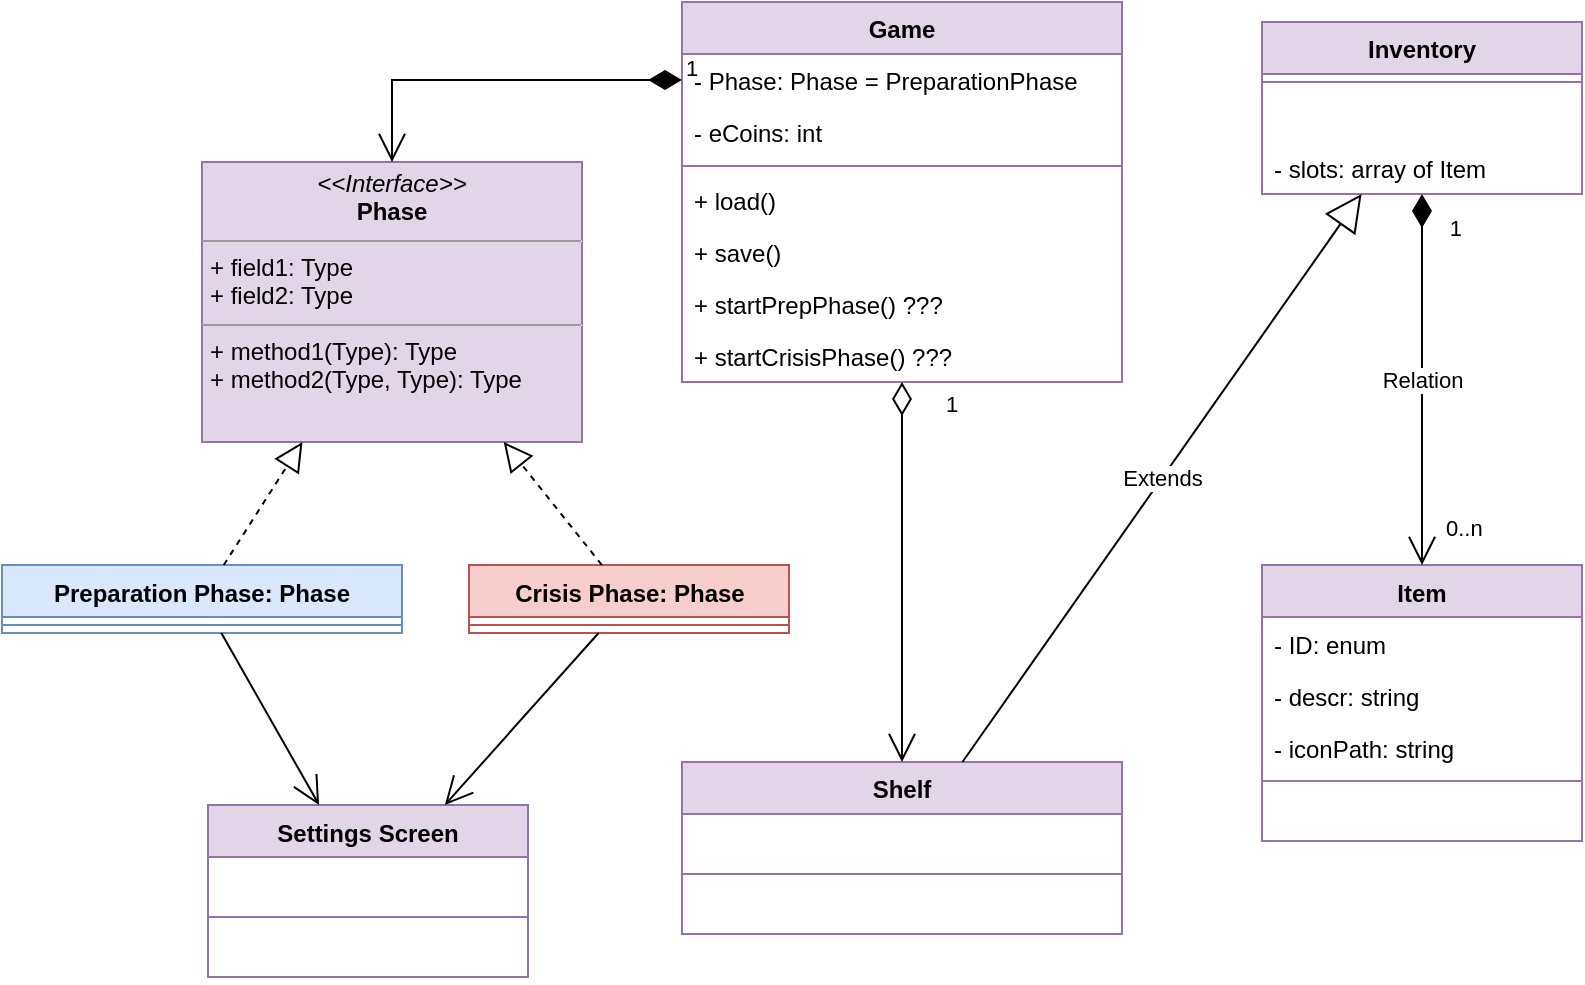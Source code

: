 <mxfile version="22.0.3" type="device" pages="3">
  <diagram name="Game Framework" id="hJsjnydc5UtsKFMMyyFc">
    <mxGraphModel dx="1434" dy="844" grid="1" gridSize="10" guides="1" tooltips="1" connect="1" arrows="1" fold="1" page="1" pageScale="1" pageWidth="827" pageHeight="1169" math="0" shadow="0">
      <root>
        <mxCell id="0" />
        <mxCell id="1" parent="0" />
        <mxCell id="uc0nY-JUzm4hwScqhfWs-1" value="Crisis Phase: Phase" style="swimlane;fontStyle=1;align=center;verticalAlign=top;childLayout=stackLayout;horizontal=1;startSize=26;horizontalStack=0;resizeParent=1;resizeParentMax=0;resizeLast=0;collapsible=1;marginBottom=0;whiteSpace=wrap;html=1;fillColor=#f8cecc;strokeColor=#b85450;" parent="1" vertex="1">
          <mxGeometry x="253.5" y="321.5" width="160" height="34" as="geometry" />
        </mxCell>
        <mxCell id="uc0nY-JUzm4hwScqhfWs-3" value="" style="line;strokeWidth=1;fillColor=none;align=left;verticalAlign=middle;spacingTop=-1;spacingLeft=3;spacingRight=3;rotatable=0;labelPosition=right;points=[];portConstraint=eastwest;strokeColor=inherit;" parent="uc0nY-JUzm4hwScqhfWs-1" vertex="1">
          <mxGeometry y="26" width="160" height="8" as="geometry" />
        </mxCell>
        <mxCell id="uc0nY-JUzm4hwScqhfWs-6" value="Preparation Phase: Phase" style="swimlane;fontStyle=1;align=center;verticalAlign=top;childLayout=stackLayout;horizontal=1;startSize=26;horizontalStack=0;resizeParent=1;resizeParentMax=0;resizeLast=0;collapsible=1;marginBottom=0;whiteSpace=wrap;html=1;fillColor=#dae8fc;strokeColor=#6c8ebf;" parent="1" vertex="1">
          <mxGeometry x="20" y="321.5" width="200" height="34" as="geometry" />
        </mxCell>
        <mxCell id="uc0nY-JUzm4hwScqhfWs-8" value="" style="line;strokeWidth=1;fillColor=none;align=left;verticalAlign=middle;spacingTop=-1;spacingLeft=3;spacingRight=3;rotatable=0;labelPosition=right;points=[];portConstraint=eastwest;strokeColor=inherit;" parent="uc0nY-JUzm4hwScqhfWs-6" vertex="1">
          <mxGeometry y="26" width="200" height="8" as="geometry" />
        </mxCell>
        <mxCell id="uc0nY-JUzm4hwScqhfWs-30" value="Settings Screen" style="swimlane;fontStyle=1;align=center;verticalAlign=top;childLayout=stackLayout;horizontal=1;startSize=26;horizontalStack=0;resizeParent=1;resizeParentMax=0;resizeLast=0;collapsible=1;marginBottom=0;whiteSpace=wrap;html=1;fillColor=#e1d5e7;strokeColor=#9673a6;" parent="1" vertex="1">
          <mxGeometry x="123" y="441.5" width="160" height="86" as="geometry" />
        </mxCell>
        <mxCell id="uc0nY-JUzm4hwScqhfWs-31" value="&amp;nbsp;" style="text;strokeColor=none;fillColor=none;align=left;verticalAlign=top;spacingLeft=4;spacingRight=4;overflow=hidden;rotatable=0;points=[[0,0.5],[1,0.5]];portConstraint=eastwest;whiteSpace=wrap;html=1;" parent="uc0nY-JUzm4hwScqhfWs-30" vertex="1">
          <mxGeometry y="26" width="160" height="26" as="geometry" />
        </mxCell>
        <mxCell id="uc0nY-JUzm4hwScqhfWs-32" value="" style="line;strokeWidth=1;fillColor=none;align=left;verticalAlign=middle;spacingTop=-1;spacingLeft=3;spacingRight=3;rotatable=0;labelPosition=right;points=[];portConstraint=eastwest;strokeColor=inherit;" parent="uc0nY-JUzm4hwScqhfWs-30" vertex="1">
          <mxGeometry y="52" width="160" height="8" as="geometry" />
        </mxCell>
        <mxCell id="uc0nY-JUzm4hwScqhfWs-33" value="&amp;nbsp;" style="text;strokeColor=none;fillColor=none;align=left;verticalAlign=top;spacingLeft=4;spacingRight=4;overflow=hidden;rotatable=0;points=[[0,0.5],[1,0.5]];portConstraint=eastwest;whiteSpace=wrap;html=1;" parent="uc0nY-JUzm4hwScqhfWs-30" vertex="1">
          <mxGeometry y="60" width="160" height="26" as="geometry" />
        </mxCell>
        <mxCell id="uc0nY-JUzm4hwScqhfWs-50" value="Shelf" style="swimlane;fontStyle=1;align=center;verticalAlign=top;childLayout=stackLayout;horizontal=1;startSize=26;horizontalStack=0;resizeParent=1;resizeParentMax=0;resizeLast=0;collapsible=1;marginBottom=0;whiteSpace=wrap;html=1;fillColor=#e1d5e7;strokeColor=#9673a6;" parent="1" vertex="1">
          <mxGeometry x="360" y="420" width="220" height="86" as="geometry" />
        </mxCell>
        <mxCell id="Vd5VsFg_D_8KuZ8J0JI7-3" value="&amp;nbsp;" style="text;strokeColor=none;fillColor=none;align=left;verticalAlign=top;spacingLeft=4;spacingRight=4;overflow=hidden;rotatable=0;points=[[0,0.5],[1,0.5]];portConstraint=eastwest;whiteSpace=wrap;html=1;" vertex="1" parent="uc0nY-JUzm4hwScqhfWs-50">
          <mxGeometry y="26" width="220" height="26" as="geometry" />
        </mxCell>
        <mxCell id="uc0nY-JUzm4hwScqhfWs-52" value="" style="line;strokeWidth=1;fillColor=none;align=left;verticalAlign=middle;spacingTop=-1;spacingLeft=3;spacingRight=3;rotatable=0;labelPosition=right;points=[];portConstraint=eastwest;strokeColor=inherit;" parent="uc0nY-JUzm4hwScqhfWs-50" vertex="1">
          <mxGeometry y="52" width="220" height="8" as="geometry" />
        </mxCell>
        <mxCell id="Vd5VsFg_D_8KuZ8J0JI7-4" value="&amp;nbsp;" style="text;strokeColor=none;fillColor=none;align=left;verticalAlign=top;spacingLeft=4;spacingRight=4;overflow=hidden;rotatable=0;points=[[0,0.5],[1,0.5]];portConstraint=eastwest;whiteSpace=wrap;html=1;" vertex="1" parent="uc0nY-JUzm4hwScqhfWs-50">
          <mxGeometry y="60" width="220" height="26" as="geometry" />
        </mxCell>
        <mxCell id="uc0nY-JUzm4hwScqhfWs-84" value="" style="endArrow=open;endFill=1;endSize=12;html=1;rounded=0;" parent="1" source="uc0nY-JUzm4hwScqhfWs-6" target="uc0nY-JUzm4hwScqhfWs-30" edge="1">
          <mxGeometry width="160" relative="1" as="geometry">
            <mxPoint x="193" y="401.5" as="sourcePoint" />
            <mxPoint x="-137" y="416.5" as="targetPoint" />
          </mxGeometry>
        </mxCell>
        <mxCell id="RVnU072aTNBwpVMm4U2h-20" value="Game" style="swimlane;fontStyle=1;align=center;verticalAlign=top;childLayout=stackLayout;horizontal=1;startSize=26;horizontalStack=0;resizeParent=1;resizeParentMax=0;resizeLast=0;collapsible=1;marginBottom=0;whiteSpace=wrap;html=1;fillColor=#e1d5e7;strokeColor=#9673a6;" parent="1" vertex="1">
          <mxGeometry x="360" y="40" width="220" height="190" as="geometry" />
        </mxCell>
        <mxCell id="RVnU072aTNBwpVMm4U2h-21" value="- Phase: Phase = PreparationPhase" style="text;strokeColor=none;fillColor=none;align=left;verticalAlign=top;spacingLeft=4;spacingRight=4;overflow=hidden;rotatable=0;points=[[0,0.5],[1,0.5]];portConstraint=eastwest;whiteSpace=wrap;html=1;" parent="RVnU072aTNBwpVMm4U2h-20" vertex="1">
          <mxGeometry y="26" width="220" height="26" as="geometry" />
        </mxCell>
        <mxCell id="RVnU072aTNBwpVMm4U2h-26" value="- eCoins: int" style="text;strokeColor=none;fillColor=none;align=left;verticalAlign=top;spacingLeft=4;spacingRight=4;overflow=hidden;rotatable=0;points=[[0,0.5],[1,0.5]];portConstraint=eastwest;whiteSpace=wrap;html=1;" parent="RVnU072aTNBwpVMm4U2h-20" vertex="1">
          <mxGeometry y="52" width="220" height="26" as="geometry" />
        </mxCell>
        <mxCell id="RVnU072aTNBwpVMm4U2h-22" value="" style="line;strokeWidth=1;fillColor=none;align=left;verticalAlign=middle;spacingTop=-1;spacingLeft=3;spacingRight=3;rotatable=0;labelPosition=right;points=[];portConstraint=eastwest;strokeColor=inherit;" parent="RVnU072aTNBwpVMm4U2h-20" vertex="1">
          <mxGeometry y="78" width="220" height="8" as="geometry" />
        </mxCell>
        <mxCell id="RVnU072aTNBwpVMm4U2h-23" value="+ load()" style="text;strokeColor=none;fillColor=none;align=left;verticalAlign=top;spacingLeft=4;spacingRight=4;overflow=hidden;rotatable=0;points=[[0,0.5],[1,0.5]];portConstraint=eastwest;whiteSpace=wrap;html=1;" parent="RVnU072aTNBwpVMm4U2h-20" vertex="1">
          <mxGeometry y="86" width="220" height="26" as="geometry" />
        </mxCell>
        <mxCell id="RVnU072aTNBwpVMm4U2h-27" value="+ save()" style="text;strokeColor=none;fillColor=none;align=left;verticalAlign=top;spacingLeft=4;spacingRight=4;overflow=hidden;rotatable=0;points=[[0,0.5],[1,0.5]];portConstraint=eastwest;whiteSpace=wrap;html=1;" parent="RVnU072aTNBwpVMm4U2h-20" vertex="1">
          <mxGeometry y="112" width="220" height="26" as="geometry" />
        </mxCell>
        <mxCell id="UV6PD9aDMAOftxGpIuu_-1" value="+ startPrepPhase() ???" style="text;strokeColor=none;fillColor=none;align=left;verticalAlign=top;spacingLeft=4;spacingRight=4;overflow=hidden;rotatable=0;points=[[0,0.5],[1,0.5]];portConstraint=eastwest;whiteSpace=wrap;html=1;" vertex="1" parent="RVnU072aTNBwpVMm4U2h-20">
          <mxGeometry y="138" width="220" height="26" as="geometry" />
        </mxCell>
        <mxCell id="UV6PD9aDMAOftxGpIuu_-2" value="+ startCrisisPhase() ???" style="text;strokeColor=none;fillColor=none;align=left;verticalAlign=top;spacingLeft=4;spacingRight=4;overflow=hidden;rotatable=0;points=[[0,0.5],[1,0.5]];portConstraint=eastwest;whiteSpace=wrap;html=1;" vertex="1" parent="RVnU072aTNBwpVMm4U2h-20">
          <mxGeometry y="164" width="220" height="26" as="geometry" />
        </mxCell>
        <mxCell id="Vd5VsFg_D_8KuZ8J0JI7-2" value="&lt;p style=&quot;margin:0px;margin-top:4px;text-align:center;&quot;&gt;&lt;i&gt;&amp;lt;&amp;lt;Interface&amp;gt;&amp;gt;&lt;/i&gt;&lt;br&gt;&lt;b&gt;Phase&lt;/b&gt;&lt;/p&gt;&lt;hr size=&quot;1&quot;&gt;&lt;p style=&quot;margin:0px;margin-left:4px;&quot;&gt;+ field1: Type&lt;br&gt;+ field2: Type&lt;/p&gt;&lt;hr size=&quot;1&quot;&gt;&lt;p style=&quot;margin:0px;margin-left:4px;&quot;&gt;+ method1(Type): Type&lt;br&gt;+ method2(Type, Type): Type&lt;/p&gt;" style="verticalAlign=top;align=left;overflow=fill;fontSize=12;fontFamily=Helvetica;html=1;whiteSpace=wrap;fillColor=#e1d5e7;strokeColor=#9673a6;" vertex="1" parent="1">
          <mxGeometry x="120" y="120" width="190" height="140" as="geometry" />
        </mxCell>
        <mxCell id="Vd5VsFg_D_8KuZ8J0JI7-5" value="" style="endArrow=block;dashed=1;endFill=0;endSize=12;html=1;rounded=0;" edge="1" parent="1" source="uc0nY-JUzm4hwScqhfWs-6" target="Vd5VsFg_D_8KuZ8J0JI7-2">
          <mxGeometry width="160" relative="1" as="geometry">
            <mxPoint x="323" y="421.5" as="sourcePoint" />
            <mxPoint x="483" y="421.5" as="targetPoint" />
          </mxGeometry>
        </mxCell>
        <mxCell id="Vd5VsFg_D_8KuZ8J0JI7-6" value="" style="endArrow=block;dashed=1;endFill=0;endSize=12;html=1;rounded=0;" edge="1" parent="1" source="uc0nY-JUzm4hwScqhfWs-1" target="Vd5VsFg_D_8KuZ8J0JI7-2">
          <mxGeometry width="160" relative="1" as="geometry">
            <mxPoint x="135" y="331.5" as="sourcePoint" />
            <mxPoint x="179" y="270.5" as="targetPoint" />
          </mxGeometry>
        </mxCell>
        <mxCell id="Vd5VsFg_D_8KuZ8J0JI7-7" value="" style="endArrow=open;endFill=1;endSize=12;html=1;rounded=0;" edge="1" parent="1" source="uc0nY-JUzm4hwScqhfWs-1" target="uc0nY-JUzm4hwScqhfWs-30">
          <mxGeometry width="160" relative="1" as="geometry">
            <mxPoint x="186" y="451.5" as="sourcePoint" />
            <mxPoint x="333" y="431.5" as="targetPoint" />
          </mxGeometry>
        </mxCell>
        <mxCell id="Vd5VsFg_D_8KuZ8J0JI7-8" value="1" style="endArrow=open;html=1;endSize=12;startArrow=diamondThin;startSize=14;startFill=1;edgeStyle=orthogonalEdgeStyle;align=left;verticalAlign=bottom;rounded=0;" edge="1" parent="1" source="RVnU072aTNBwpVMm4U2h-21" target="Vd5VsFg_D_8KuZ8J0JI7-2">
          <mxGeometry x="-1" y="3" relative="1" as="geometry">
            <mxPoint x="310" y="130" as="sourcePoint" />
            <mxPoint x="790" y="340" as="targetPoint" />
          </mxGeometry>
        </mxCell>
        <mxCell id="Vd5VsFg_D_8KuZ8J0JI7-9" value="1" style="endArrow=open;html=1;endSize=12;startArrow=diamondThin;startSize=14;startFill=0;edgeStyle=orthogonalEdgeStyle;align=left;verticalAlign=bottom;rounded=0;" edge="1" parent="1" source="RVnU072aTNBwpVMm4U2h-20" target="uc0nY-JUzm4hwScqhfWs-50">
          <mxGeometry x="-0.789" y="20" relative="1" as="geometry">
            <mxPoint x="89.5" y="274" as="sourcePoint" />
            <mxPoint x="259.5" y="305" as="targetPoint" />
            <mxPoint as="offset" />
          </mxGeometry>
        </mxCell>
        <mxCell id="7bRcBWMwAox9pXKcd8HM-1" value="Inventory" style="swimlane;fontStyle=1;align=center;verticalAlign=top;childLayout=stackLayout;horizontal=1;startSize=26;horizontalStack=0;resizeParent=1;resizeParentMax=0;resizeLast=0;collapsible=1;marginBottom=0;whiteSpace=wrap;html=1;fillColor=#e1d5e7;strokeColor=#9673a6;" vertex="1" parent="1">
          <mxGeometry x="650" y="50" width="160" height="86" as="geometry" />
        </mxCell>
        <mxCell id="7bRcBWMwAox9pXKcd8HM-2" value="" style="line;strokeWidth=1;fillColor=none;align=left;verticalAlign=middle;spacingTop=-1;spacingLeft=3;spacingRight=3;rotatable=0;labelPosition=right;points=[];portConstraint=eastwest;strokeColor=inherit;" vertex="1" parent="7bRcBWMwAox9pXKcd8HM-1">
          <mxGeometry y="26" width="160" height="8" as="geometry" />
        </mxCell>
        <mxCell id="7bRcBWMwAox9pXKcd8HM-3" value="&amp;nbsp;" style="text;strokeColor=none;fillColor=none;align=left;verticalAlign=top;spacingLeft=4;spacingRight=4;overflow=hidden;rotatable=0;points=[[0,0.5],[1,0.5]];portConstraint=eastwest;whiteSpace=wrap;html=1;" vertex="1" parent="7bRcBWMwAox9pXKcd8HM-1">
          <mxGeometry y="34" width="160" height="26" as="geometry" />
        </mxCell>
        <mxCell id="7bRcBWMwAox9pXKcd8HM-4" value="- slots: array of Item" style="text;strokeColor=none;fillColor=none;align=left;verticalAlign=top;spacingLeft=4;spacingRight=4;overflow=hidden;rotatable=0;points=[[0,0.5],[1,0.5]];portConstraint=eastwest;whiteSpace=wrap;html=1;" vertex="1" parent="7bRcBWMwAox9pXKcd8HM-1">
          <mxGeometry y="60" width="160" height="26" as="geometry" />
        </mxCell>
        <mxCell id="7bRcBWMwAox9pXKcd8HM-5" value="Item" style="swimlane;fontStyle=1;align=center;verticalAlign=top;childLayout=stackLayout;horizontal=1;startSize=26;horizontalStack=0;resizeParent=1;resizeParentMax=0;resizeLast=0;collapsible=1;marginBottom=0;whiteSpace=wrap;html=1;fillColor=#e1d5e7;strokeColor=#9673a6;" vertex="1" parent="1">
          <mxGeometry x="650" y="321.5" width="160" height="138" as="geometry" />
        </mxCell>
        <mxCell id="7bRcBWMwAox9pXKcd8HM-6" value="- ID: enum" style="text;strokeColor=none;fillColor=none;align=left;verticalAlign=top;spacingLeft=4;spacingRight=4;overflow=hidden;rotatable=0;points=[[0,0.5],[1,0.5]];portConstraint=eastwest;whiteSpace=wrap;html=1;" vertex="1" parent="7bRcBWMwAox9pXKcd8HM-5">
          <mxGeometry y="26" width="160" height="26" as="geometry" />
        </mxCell>
        <mxCell id="7bRcBWMwAox9pXKcd8HM-7" value="- descr: string" style="text;strokeColor=none;fillColor=none;align=left;verticalAlign=top;spacingLeft=4;spacingRight=4;overflow=hidden;rotatable=0;points=[[0,0.5],[1,0.5]];portConstraint=eastwest;whiteSpace=wrap;html=1;" vertex="1" parent="7bRcBWMwAox9pXKcd8HM-5">
          <mxGeometry y="52" width="160" height="26" as="geometry" />
        </mxCell>
        <mxCell id="7bRcBWMwAox9pXKcd8HM-8" value="- iconPath: string" style="text;strokeColor=none;fillColor=none;align=left;verticalAlign=top;spacingLeft=4;spacingRight=4;overflow=hidden;rotatable=0;points=[[0,0.5],[1,0.5]];portConstraint=eastwest;whiteSpace=wrap;html=1;" vertex="1" parent="7bRcBWMwAox9pXKcd8HM-5">
          <mxGeometry y="78" width="160" height="26" as="geometry" />
        </mxCell>
        <mxCell id="7bRcBWMwAox9pXKcd8HM-9" value="" style="line;strokeWidth=1;fillColor=none;align=left;verticalAlign=middle;spacingTop=-1;spacingLeft=3;spacingRight=3;rotatable=0;labelPosition=right;points=[];portConstraint=eastwest;strokeColor=inherit;" vertex="1" parent="7bRcBWMwAox9pXKcd8HM-5">
          <mxGeometry y="104" width="160" height="8" as="geometry" />
        </mxCell>
        <mxCell id="7bRcBWMwAox9pXKcd8HM-10" value="&amp;nbsp;" style="text;strokeColor=none;fillColor=none;align=left;verticalAlign=top;spacingLeft=4;spacingRight=4;overflow=hidden;rotatable=0;points=[[0,0.5],[1,0.5]];portConstraint=eastwest;whiteSpace=wrap;html=1;" vertex="1" parent="7bRcBWMwAox9pXKcd8HM-5">
          <mxGeometry y="112" width="160" height="26" as="geometry" />
        </mxCell>
        <mxCell id="7bRcBWMwAox9pXKcd8HM-11" value="Relation" style="endArrow=open;html=1;endSize=12;startArrow=diamondThin;startSize=14;startFill=1;edgeStyle=orthogonalEdgeStyle;rounded=0;" edge="1" parent="1" source="7bRcBWMwAox9pXKcd8HM-1" target="7bRcBWMwAox9pXKcd8HM-5">
          <mxGeometry relative="1" as="geometry">
            <mxPoint x="360" y="714" as="sourcePoint" />
            <mxPoint x="520" y="714" as="targetPoint" />
          </mxGeometry>
        </mxCell>
        <mxCell id="7bRcBWMwAox9pXKcd8HM-12" value="0..n" style="edgeLabel;resizable=0;html=1;align=left;verticalAlign=top;" connectable="0" vertex="1" parent="7bRcBWMwAox9pXKcd8HM-11">
          <mxGeometry x="-1" relative="1" as="geometry">
            <mxPoint x="10" y="154" as="offset" />
          </mxGeometry>
        </mxCell>
        <mxCell id="7bRcBWMwAox9pXKcd8HM-13" value="1" style="edgeLabel;resizable=0;html=1;align=right;verticalAlign=top;" connectable="0" vertex="1" parent="7bRcBWMwAox9pXKcd8HM-11">
          <mxGeometry x="1" relative="1" as="geometry">
            <mxPoint x="20" y="-182" as="offset" />
          </mxGeometry>
        </mxCell>
        <mxCell id="W5lU9vJfEFMDU0QC0Sma-1" value="Extends" style="endArrow=block;endSize=16;endFill=0;html=1;rounded=0;" edge="1" parent="1" source="uc0nY-JUzm4hwScqhfWs-50" target="7bRcBWMwAox9pXKcd8HM-1">
          <mxGeometry width="160" relative="1" as="geometry">
            <mxPoint x="640" y="394" as="sourcePoint" />
            <mxPoint x="640" y="520" as="targetPoint" />
            <mxPoint as="offset" />
          </mxGeometry>
        </mxCell>
      </root>
    </mxGraphModel>
  </diagram>
  <diagram id="HnardO2nAjZ7Kw7J3PRG" name="Preparation Phase">
    <mxGraphModel dx="1434" dy="844" grid="1" gridSize="10" guides="1" tooltips="1" connect="1" arrows="1" fold="1" page="1" pageScale="1" pageWidth="827" pageHeight="1169" math="0" shadow="0">
      <root>
        <mxCell id="0" />
        <mxCell id="1" parent="0" />
        <mxCell id="K5-_pm4-vXmziZUKwK7k-5" value="Preparation Phase: Phase" style="swimlane;fontStyle=1;align=center;verticalAlign=top;childLayout=stackLayout;horizontal=1;startSize=26;horizontalStack=0;resizeParent=1;resizeParentMax=0;resizeLast=0;collapsible=1;marginBottom=0;whiteSpace=wrap;html=1;fillColor=#dae8fc;strokeColor=#6c8ebf;" vertex="1" parent="1">
          <mxGeometry x="40" y="38.5" width="200" height="104" as="geometry" />
        </mxCell>
        <mxCell id="K5-_pm4-vXmziZUKwK7k-6" value="- currentScreen: Screen = Home Menu Screen" style="text;strokeColor=none;fillColor=none;align=left;verticalAlign=top;spacingLeft=4;spacingRight=4;overflow=hidden;rotatable=0;points=[[0,0.5],[1,0.5]];portConstraint=eastwest;whiteSpace=wrap;html=1;" vertex="1" parent="K5-_pm4-vXmziZUKwK7k-5">
          <mxGeometry y="26" width="200" height="44" as="geometry" />
        </mxCell>
        <mxCell id="K5-_pm4-vXmziZUKwK7k-7" value="" style="line;strokeWidth=1;fillColor=none;align=left;verticalAlign=middle;spacingTop=-1;spacingLeft=3;spacingRight=3;rotatable=0;labelPosition=right;points=[];portConstraint=eastwest;strokeColor=inherit;" vertex="1" parent="K5-_pm4-vXmziZUKwK7k-5">
          <mxGeometry y="70" width="200" height="8" as="geometry" />
        </mxCell>
        <mxCell id="K5-_pm4-vXmziZUKwK7k-8" value="&amp;nbsp;" style="text;strokeColor=none;fillColor=none;align=left;verticalAlign=top;spacingLeft=4;spacingRight=4;overflow=hidden;rotatable=0;points=[[0,0.5],[1,0.5]];portConstraint=eastwest;whiteSpace=wrap;html=1;" vertex="1" parent="K5-_pm4-vXmziZUKwK7k-5">
          <mxGeometry y="78" width="200" height="26" as="geometry" />
        </mxCell>
        <mxCell id="K5-_pm4-vXmziZUKwK7k-30" value="Home Menu Screen" style="swimlane;fontStyle=1;align=center;verticalAlign=top;childLayout=stackLayout;horizontal=1;startSize=26;horizontalStack=0;resizeParent=1;resizeParentMax=0;resizeLast=0;collapsible=1;marginBottom=0;whiteSpace=wrap;html=1;fillColor=#dae8fc;strokeColor=#6c8ebf;" vertex="1" parent="1">
          <mxGeometry x="50" y="250" width="160" height="86" as="geometry" />
        </mxCell>
        <mxCell id="K5-_pm4-vXmziZUKwK7k-31" value="&amp;nbsp;" style="text;strokeColor=none;fillColor=none;align=left;verticalAlign=top;spacingLeft=4;spacingRight=4;overflow=hidden;rotatable=0;points=[[0,0.5],[1,0.5]];portConstraint=eastwest;whiteSpace=wrap;html=1;" vertex="1" parent="K5-_pm4-vXmziZUKwK7k-30">
          <mxGeometry y="26" width="160" height="26" as="geometry" />
        </mxCell>
        <mxCell id="K5-_pm4-vXmziZUKwK7k-32" value="" style="line;strokeWidth=1;fillColor=none;align=left;verticalAlign=middle;spacingTop=-1;spacingLeft=3;spacingRight=3;rotatable=0;labelPosition=right;points=[];portConstraint=eastwest;strokeColor=inherit;" vertex="1" parent="K5-_pm4-vXmziZUKwK7k-30">
          <mxGeometry y="52" width="160" height="8" as="geometry" />
        </mxCell>
        <mxCell id="K5-_pm4-vXmziZUKwK7k-33" value="+ startNewCrisis(): void" style="text;strokeColor=none;fillColor=none;align=left;verticalAlign=top;spacingLeft=4;spacingRight=4;overflow=hidden;rotatable=0;points=[[0,0.5],[1,0.5]];portConstraint=eastwest;whiteSpace=wrap;html=1;" vertex="1" parent="K5-_pm4-vXmziZUKwK7k-30">
          <mxGeometry y="60" width="160" height="26" as="geometry" />
        </mxCell>
        <mxCell id="K5-_pm4-vXmziZUKwK7k-34" value="Settings Screen" style="swimlane;fontStyle=1;align=center;verticalAlign=top;childLayout=stackLayout;horizontal=1;startSize=26;horizontalStack=0;resizeParent=1;resizeParentMax=0;resizeLast=0;collapsible=1;marginBottom=0;whiteSpace=wrap;html=1;fillColor=#e1d5e7;strokeColor=#9673a6;" vertex="1" parent="1">
          <mxGeometry x="360" y="40" width="160" height="34" as="geometry" />
        </mxCell>
        <mxCell id="K5-_pm4-vXmziZUKwK7k-36" value="" style="line;strokeWidth=1;fillColor=none;align=left;verticalAlign=middle;spacingTop=-1;spacingLeft=3;spacingRight=3;rotatable=0;labelPosition=right;points=[];portConstraint=eastwest;strokeColor=inherit;" vertex="1" parent="K5-_pm4-vXmziZUKwK7k-34">
          <mxGeometry y="26" width="160" height="8" as="geometry" />
        </mxCell>
        <mxCell id="K5-_pm4-vXmziZUKwK7k-38" value="Shop Screen" style="swimlane;fontStyle=1;align=center;verticalAlign=top;childLayout=stackLayout;horizontal=1;startSize=26;horizontalStack=0;resizeParent=1;resizeParentMax=0;resizeLast=0;collapsible=1;marginBottom=0;whiteSpace=wrap;html=1;fillColor=#dae8fc;strokeColor=#6c8ebf;" vertex="1" parent="1">
          <mxGeometry x="360" y="290" width="160" height="86" as="geometry" />
        </mxCell>
        <mxCell id="K5-_pm4-vXmziZUKwK7k-39" value="&amp;nbsp;" style="text;strokeColor=none;fillColor=none;align=left;verticalAlign=top;spacingLeft=4;spacingRight=4;overflow=hidden;rotatable=0;points=[[0,0.5],[1,0.5]];portConstraint=eastwest;whiteSpace=wrap;html=1;" vertex="1" parent="K5-_pm4-vXmziZUKwK7k-38">
          <mxGeometry y="26" width="160" height="26" as="geometry" />
        </mxCell>
        <mxCell id="K5-_pm4-vXmziZUKwK7k-40" value="" style="line;strokeWidth=1;fillColor=none;align=left;verticalAlign=middle;spacingTop=-1;spacingLeft=3;spacingRight=3;rotatable=0;labelPosition=right;points=[];portConstraint=eastwest;strokeColor=inherit;" vertex="1" parent="K5-_pm4-vXmziZUKwK7k-38">
          <mxGeometry y="52" width="160" height="8" as="geometry" />
        </mxCell>
        <mxCell id="K5-_pm4-vXmziZUKwK7k-41" value="&amp;nbsp;" style="text;strokeColor=none;fillColor=none;align=left;verticalAlign=top;spacingLeft=4;spacingRight=4;overflow=hidden;rotatable=0;points=[[0,0.5],[1,0.5]];portConstraint=eastwest;whiteSpace=wrap;html=1;" vertex="1" parent="K5-_pm4-vXmziZUKwK7k-38">
          <mxGeometry y="60" width="160" height="26" as="geometry" />
        </mxCell>
        <mxCell id="K5-_pm4-vXmziZUKwK7k-42" value="Upgrade Center Screen" style="swimlane;fontStyle=1;align=center;verticalAlign=top;childLayout=stackLayout;horizontal=1;startSize=26;horizontalStack=0;resizeParent=1;resizeParentMax=0;resizeLast=0;collapsible=1;marginBottom=0;whiteSpace=wrap;html=1;fillColor=#dae8fc;strokeColor=#6c8ebf;" vertex="1" parent="1">
          <mxGeometry x="360" y="150" width="160" height="86" as="geometry" />
        </mxCell>
        <mxCell id="K5-_pm4-vXmziZUKwK7k-43" value="&amp;nbsp;" style="text;strokeColor=none;fillColor=none;align=left;verticalAlign=top;spacingLeft=4;spacingRight=4;overflow=hidden;rotatable=0;points=[[0,0.5],[1,0.5]];portConstraint=eastwest;whiteSpace=wrap;html=1;" vertex="1" parent="K5-_pm4-vXmziZUKwK7k-42">
          <mxGeometry y="26" width="160" height="26" as="geometry" />
        </mxCell>
        <mxCell id="K5-_pm4-vXmziZUKwK7k-44" value="" style="line;strokeWidth=1;fillColor=none;align=left;verticalAlign=middle;spacingTop=-1;spacingLeft=3;spacingRight=3;rotatable=0;labelPosition=right;points=[];portConstraint=eastwest;strokeColor=inherit;" vertex="1" parent="K5-_pm4-vXmziZUKwK7k-42">
          <mxGeometry y="52" width="160" height="8" as="geometry" />
        </mxCell>
        <mxCell id="K5-_pm4-vXmziZUKwK7k-45" value="&amp;nbsp;" style="text;strokeColor=none;fillColor=none;align=left;verticalAlign=top;spacingLeft=4;spacingRight=4;overflow=hidden;rotatable=0;points=[[0,0.5],[1,0.5]];portConstraint=eastwest;whiteSpace=wrap;html=1;" vertex="1" parent="K5-_pm4-vXmziZUKwK7k-42">
          <mxGeometry y="60" width="160" height="26" as="geometry" />
        </mxCell>
        <mxCell id="K5-_pm4-vXmziZUKwK7k-55" value="Shelf" style="swimlane;fontStyle=1;align=center;verticalAlign=top;childLayout=stackLayout;horizontal=1;startSize=26;horizontalStack=0;resizeParent=1;resizeParentMax=0;resizeLast=0;collapsible=1;marginBottom=0;whiteSpace=wrap;html=1;fillColor=#e1d5e7;strokeColor=#9673a6;" vertex="1" parent="1">
          <mxGeometry x="560" y="320" width="160" height="34" as="geometry" />
        </mxCell>
        <mxCell id="K5-_pm4-vXmziZUKwK7k-57" value="" style="line;strokeWidth=1;fillColor=none;align=left;verticalAlign=middle;spacingTop=-1;spacingLeft=3;spacingRight=3;rotatable=0;labelPosition=right;points=[];portConstraint=eastwest;strokeColor=inherit;" vertex="1" parent="K5-_pm4-vXmziZUKwK7k-55">
          <mxGeometry y="26" width="160" height="8" as="geometry" />
        </mxCell>
        <mxCell id="K5-_pm4-vXmziZUKwK7k-73" value="" style="endArrow=open;endFill=1;endSize=12;html=1;rounded=0;" edge="1" parent="1" source="K5-_pm4-vXmziZUKwK7k-30" target="K5-_pm4-vXmziZUKwK7k-38">
          <mxGeometry width="160" relative="1" as="geometry">
            <mxPoint x="100" y="540" as="sourcePoint" />
            <mxPoint x="-30" y="440" as="targetPoint" />
          </mxGeometry>
        </mxCell>
        <mxCell id="K5-_pm4-vXmziZUKwK7k-74" value="" style="endArrow=open;endFill=1;endSize=12;html=1;rounded=0;" edge="1" parent="1" source="K5-_pm4-vXmziZUKwK7k-30" target="K5-_pm4-vXmziZUKwK7k-42">
          <mxGeometry width="160" relative="1" as="geometry">
            <mxPoint x="110" y="490" as="sourcePoint" />
            <mxPoint x="-20" y="450" as="targetPoint" />
          </mxGeometry>
        </mxCell>
        <mxCell id="K5-_pm4-vXmziZUKwK7k-75" value="" style="endArrow=open;endFill=1;endSize=12;html=1;rounded=0;" edge="1" parent="1" source="K5-_pm4-vXmziZUKwK7k-30" target="K5-_pm4-vXmziZUKwK7k-34">
          <mxGeometry width="160" relative="1" as="geometry">
            <mxPoint x="240" y="470" as="sourcePoint" />
            <mxPoint x="150" y="510" as="targetPoint" />
          </mxGeometry>
        </mxCell>
        <mxCell id="K5-_pm4-vXmziZUKwK7k-85" value="Game" style="swimlane;fontStyle=1;align=center;verticalAlign=top;childLayout=stackLayout;horizontal=1;startSize=26;horizontalStack=0;resizeParent=1;resizeParentMax=0;resizeLast=0;collapsible=1;marginBottom=0;whiteSpace=wrap;html=1;fillColor=#e1d5e7;strokeColor=#9673a6;" vertex="1" parent="1">
          <mxGeometry x="40" y="420" width="220" height="34" as="geometry" />
        </mxCell>
        <mxCell id="K5-_pm4-vXmziZUKwK7k-88" value="" style="line;strokeWidth=1;fillColor=none;align=left;verticalAlign=middle;spacingTop=-1;spacingLeft=3;spacingRight=3;rotatable=0;labelPosition=right;points=[];portConstraint=eastwest;strokeColor=inherit;" vertex="1" parent="K5-_pm4-vXmziZUKwK7k-85">
          <mxGeometry y="26" width="220" height="8" as="geometry" />
        </mxCell>
        <mxCell id="K5-_pm4-vXmziZUKwK7k-93" value="startCrisisPhase()" style="endArrow=classic;html=1;rounded=0;" edge="1" parent="1" source="K5-_pm4-vXmziZUKwK7k-30" target="K5-_pm4-vXmziZUKwK7k-85">
          <mxGeometry width="50" height="50" relative="1" as="geometry">
            <mxPoint x="660" y="320" as="sourcePoint" />
            <mxPoint x="710" y="270" as="targetPoint" />
          </mxGeometry>
        </mxCell>
        <mxCell id="V-70WROzBEFljZAUzYjA-5" value="&lt;p style=&quot;margin:0px;margin-top:4px;text-align:center;&quot;&gt;&lt;i&gt;&amp;lt;&amp;lt;Interface&amp;gt;&amp;gt;&lt;/i&gt;&lt;br&gt;&lt;b&gt;Screen&lt;/b&gt;&lt;/p&gt;&lt;hr size=&quot;1&quot;&gt;&lt;p style=&quot;margin:0px;margin-left:4px;&quot;&gt;+ field1: Type&lt;br&gt;+ field2: Type&lt;/p&gt;&lt;hr size=&quot;1&quot;&gt;&lt;p style=&quot;margin:0px;margin-left:4px;&quot;&gt;+ method1(Type): Type&lt;br&gt;+ method2(Type, Type): Type&lt;/p&gt;" style="verticalAlign=top;align=left;overflow=fill;fontSize=12;fontFamily=Helvetica;html=1;whiteSpace=wrap;" vertex="1" parent="1">
          <mxGeometry x="590" y="160" width="190" height="140" as="geometry" />
        </mxCell>
        <mxCell id="gi5_uKRCn6SnLtiVdd_X-1" value="" style="endArrow=block;dashed=1;endFill=0;endSize=12;html=1;rounded=0;" edge="1" parent="1" source="K5-_pm4-vXmziZUKwK7k-30" target="V-70WROzBEFljZAUzYjA-5">
          <mxGeometry width="160" relative="1" as="geometry">
            <mxPoint x="640" y="340" as="sourcePoint" />
            <mxPoint x="800" y="340" as="targetPoint" />
          </mxGeometry>
        </mxCell>
        <mxCell id="gi5_uKRCn6SnLtiVdd_X-2" value="" style="endArrow=block;dashed=1;endFill=0;endSize=12;html=1;rounded=0;" edge="1" parent="1" source="K5-_pm4-vXmziZUKwK7k-42" target="V-70WROzBEFljZAUzYjA-5">
          <mxGeometry width="160" relative="1" as="geometry">
            <mxPoint x="430" y="230" as="sourcePoint" />
            <mxPoint x="490" y="187" as="targetPoint" />
          </mxGeometry>
        </mxCell>
        <mxCell id="gi5_uKRCn6SnLtiVdd_X-3" value="" style="endArrow=block;dashed=1;endFill=0;endSize=12;html=1;rounded=0;" edge="1" parent="1" source="K5-_pm4-vXmziZUKwK7k-38" target="V-70WROzBEFljZAUzYjA-5">
          <mxGeometry width="160" relative="1" as="geometry">
            <mxPoint x="574" y="230" as="sourcePoint" />
            <mxPoint x="578" y="189" as="targetPoint" />
          </mxGeometry>
        </mxCell>
        <mxCell id="eVZs8HDKUhy2YfT8eYmE-1" value="" style="endArrow=open;endFill=1;endSize=12;html=1;rounded=0;" edge="1" parent="1" source="K5-_pm4-vXmziZUKwK7k-38" target="K5-_pm4-vXmziZUKwK7k-55">
          <mxGeometry width="160" relative="1" as="geometry">
            <mxPoint x="475" y="470" as="sourcePoint" />
            <mxPoint x="574" y="376" as="targetPoint" />
          </mxGeometry>
        </mxCell>
        <mxCell id="eVZs8HDKUhy2YfT8eYmE-2" value="" style="endArrow=block;dashed=1;endFill=0;endSize=12;html=1;rounded=0;" edge="1" parent="1" source="K5-_pm4-vXmziZUKwK7k-34" target="V-70WROzBEFljZAUzYjA-5">
          <mxGeometry width="160" relative="1" as="geometry">
            <mxPoint x="310" y="254" as="sourcePoint" />
            <mxPoint x="490" y="165" as="targetPoint" />
          </mxGeometry>
        </mxCell>
        <mxCell id="eVZs8HDKUhy2YfT8eYmE-3" value="" style="endArrow=open;endFill=1;endSize=12;html=1;rounded=0;" edge="1" parent="1" source="K5-_pm4-vXmziZUKwK7k-5" target="K5-_pm4-vXmziZUKwK7k-30">
          <mxGeometry width="160" relative="1" as="geometry">
            <mxPoint x="270" y="474" as="sourcePoint" />
            <mxPoint x="270" y="380" as="targetPoint" />
          </mxGeometry>
        </mxCell>
      </root>
    </mxGraphModel>
  </diagram>
  <diagram id="MWgBnVDxFsP08EM4-MB4" name="Crisis Phase">
    <mxGraphModel dx="1366" dy="804" grid="1" gridSize="10" guides="1" tooltips="1" connect="1" arrows="1" fold="1" page="1" pageScale="1" pageWidth="827" pageHeight="1169" math="0" shadow="0">
      <root>
        <mxCell id="0" />
        <mxCell id="1" parent="0" />
        <mxCell id="lCV3E_CgASRVuvt5gzzJ-1" value="Crisis Phase: Phase" style="swimlane;fontStyle=1;align=center;verticalAlign=top;childLayout=stackLayout;horizontal=1;startSize=26;horizontalStack=0;resizeParent=1;resizeParentMax=0;resizeLast=0;collapsible=1;marginBottom=0;whiteSpace=wrap;html=1;fillColor=#f8cecc;strokeColor=#b85450;" vertex="1" parent="1">
          <mxGeometry x="280" y="38.5" width="160" height="86" as="geometry" />
        </mxCell>
        <mxCell id="lCV3E_CgASRVuvt5gzzJ-2" value="&amp;nbsp;" style="text;strokeColor=none;fillColor=none;align=left;verticalAlign=top;spacingLeft=4;spacingRight=4;overflow=hidden;rotatable=0;points=[[0,0.5],[1,0.5]];portConstraint=eastwest;whiteSpace=wrap;html=1;" vertex="1" parent="lCV3E_CgASRVuvt5gzzJ-1">
          <mxGeometry y="26" width="160" height="26" as="geometry" />
        </mxCell>
        <mxCell id="lCV3E_CgASRVuvt5gzzJ-3" value="" style="line;strokeWidth=1;fillColor=none;align=left;verticalAlign=middle;spacingTop=-1;spacingLeft=3;spacingRight=3;rotatable=0;labelPosition=right;points=[];portConstraint=eastwest;strokeColor=inherit;" vertex="1" parent="lCV3E_CgASRVuvt5gzzJ-1">
          <mxGeometry y="52" width="160" height="8" as="geometry" />
        </mxCell>
        <mxCell id="lCV3E_CgASRVuvt5gzzJ-4" value="&amp;nbsp;" style="text;strokeColor=none;fillColor=none;align=left;verticalAlign=top;spacingLeft=4;spacingRight=4;overflow=hidden;rotatable=0;points=[[0,0.5],[1,0.5]];portConstraint=eastwest;whiteSpace=wrap;html=1;" vertex="1" parent="lCV3E_CgASRVuvt5gzzJ-1">
          <mxGeometry y="60" width="160" height="26" as="geometry" />
        </mxCell>
        <mxCell id="lCV3E_CgASRVuvt5gzzJ-10" value="Day &amp;amp; Action Manager" style="swimlane;fontStyle=1;align=center;verticalAlign=top;childLayout=stackLayout;horizontal=1;startSize=26;horizontalStack=0;resizeParent=1;resizeParentMax=0;resizeLast=0;collapsible=1;marginBottom=0;whiteSpace=wrap;html=1;fillColor=#f8cecc;strokeColor=#b85450;" vertex="1" parent="1">
          <mxGeometry x="300" y="479" width="160" height="138" as="geometry" />
        </mxCell>
        <mxCell id="lCV3E_CgASRVuvt5gzzJ-11" value="- currentDay: int" style="text;strokeColor=none;fillColor=none;align=left;verticalAlign=top;spacingLeft=4;spacingRight=4;overflow=hidden;rotatable=0;points=[[0,0.5],[1,0.5]];portConstraint=eastwest;whiteSpace=wrap;html=1;" vertex="1" parent="lCV3E_CgASRVuvt5gzzJ-10">
          <mxGeometry y="26" width="160" height="26" as="geometry" />
        </mxCell>
        <mxCell id="lCV3E_CgASRVuvt5gzzJ-12" value="- currentDayPhase: enum" style="text;strokeColor=none;fillColor=none;align=left;verticalAlign=top;spacingLeft=4;spacingRight=4;overflow=hidden;rotatable=0;points=[[0,0.5],[1,0.5]];portConstraint=eastwest;whiteSpace=wrap;html=1;" vertex="1" parent="lCV3E_CgASRVuvt5gzzJ-10">
          <mxGeometry y="52" width="160" height="26" as="geometry" />
        </mxCell>
        <mxCell id="lCV3E_CgASRVuvt5gzzJ-13" value="" style="line;strokeWidth=1;fillColor=none;align=left;verticalAlign=middle;spacingTop=-1;spacingLeft=3;spacingRight=3;rotatable=0;labelPosition=right;points=[];portConstraint=eastwest;strokeColor=inherit;" vertex="1" parent="lCV3E_CgASRVuvt5gzzJ-10">
          <mxGeometry y="78" width="160" height="8" as="geometry" />
        </mxCell>
        <mxCell id="lCV3E_CgASRVuvt5gzzJ-14" value="&amp;nbsp;" style="text;strokeColor=none;fillColor=none;align=left;verticalAlign=top;spacingLeft=4;spacingRight=4;overflow=hidden;rotatable=0;points=[[0,0.5],[1,0.5]];portConstraint=eastwest;whiteSpace=wrap;html=1;" vertex="1" parent="lCV3E_CgASRVuvt5gzzJ-10">
          <mxGeometry y="86" width="160" height="26" as="geometry" />
        </mxCell>
        <mxCell id="lCV3E_CgASRVuvt5gzzJ-15" value="&amp;nbsp;" style="text;strokeColor=none;fillColor=none;align=left;verticalAlign=top;spacingLeft=4;spacingRight=4;overflow=hidden;rotatable=0;points=[[0,0.5],[1,0.5]];portConstraint=eastwest;whiteSpace=wrap;html=1;" vertex="1" parent="lCV3E_CgASRVuvt5gzzJ-10">
          <mxGeometry y="112" width="160" height="26" as="geometry" />
        </mxCell>
        <mxCell id="lCV3E_CgASRVuvt5gzzJ-16" value="Avatar" style="swimlane;fontStyle=1;align=center;verticalAlign=top;childLayout=stackLayout;horizontal=1;startSize=26;horizontalStack=0;resizeParent=1;resizeParentMax=0;resizeLast=0;collapsible=1;marginBottom=0;whiteSpace=wrap;html=1;fillColor=#f8cecc;strokeColor=#b85450;" vertex="1" parent="1">
          <mxGeometry x="40" y="401" width="160" height="216" as="geometry" />
        </mxCell>
        <mxCell id="lCV3E_CgASRVuvt5gzzJ-17" value="- food: int" style="text;strokeColor=none;fillColor=none;align=left;verticalAlign=top;spacingLeft=4;spacingRight=4;overflow=hidden;rotatable=0;points=[[0,0.5],[1,0.5]];portConstraint=eastwest;whiteSpace=wrap;html=1;" vertex="1" parent="lCV3E_CgASRVuvt5gzzJ-16">
          <mxGeometry y="26" width="160" height="26" as="geometry" />
        </mxCell>
        <mxCell id="lCV3E_CgASRVuvt5gzzJ-18" value="- water: int" style="text;strokeColor=none;fillColor=none;align=left;verticalAlign=top;spacingLeft=4;spacingRight=4;overflow=hidden;rotatable=0;points=[[0,0.5],[1,0.5]];portConstraint=eastwest;whiteSpace=wrap;html=1;" vertex="1" parent="lCV3E_CgASRVuvt5gzzJ-16">
          <mxGeometry y="52" width="160" height="26" as="geometry" />
        </mxCell>
        <mxCell id="lCV3E_CgASRVuvt5gzzJ-19" value="- hygiene: int" style="text;strokeColor=none;fillColor=none;align=left;verticalAlign=top;spacingLeft=4;spacingRight=4;overflow=hidden;rotatable=0;points=[[0,0.5],[1,0.5]];portConstraint=eastwest;whiteSpace=wrap;html=1;" vertex="1" parent="lCV3E_CgASRVuvt5gzzJ-16">
          <mxGeometry y="78" width="160" height="26" as="geometry" />
        </mxCell>
        <mxCell id="lCV3E_CgASRVuvt5gzzJ-20" value="- amenities: int" style="text;strokeColor=none;fillColor=none;align=left;verticalAlign=top;spacingLeft=4;spacingRight=4;overflow=hidden;rotatable=0;points=[[0,0.5],[1,0.5]];portConstraint=eastwest;whiteSpace=wrap;html=1;" vertex="1" parent="lCV3E_CgASRVuvt5gzzJ-16">
          <mxGeometry y="104" width="160" height="26" as="geometry" />
        </mxCell>
        <mxCell id="lCV3E_CgASRVuvt5gzzJ-21" value="- coordinateX: int" style="text;strokeColor=none;fillColor=none;align=left;verticalAlign=top;spacingLeft=4;spacingRight=4;overflow=hidden;rotatable=0;points=[[0,0.5],[1,0.5]];portConstraint=eastwest;whiteSpace=wrap;html=1;" vertex="1" parent="lCV3E_CgASRVuvt5gzzJ-16">
          <mxGeometry y="130" width="160" height="26" as="geometry" />
        </mxCell>
        <mxCell id="lCV3E_CgASRVuvt5gzzJ-22" value="- coordinateY: int" style="text;strokeColor=none;fillColor=none;align=left;verticalAlign=top;spacingLeft=4;spacingRight=4;overflow=hidden;rotatable=0;points=[[0,0.5],[1,0.5]];portConstraint=eastwest;whiteSpace=wrap;html=1;" vertex="1" parent="lCV3E_CgASRVuvt5gzzJ-16">
          <mxGeometry y="156" width="160" height="26" as="geometry" />
        </mxCell>
        <mxCell id="lCV3E_CgASRVuvt5gzzJ-23" value="" style="line;strokeWidth=1;fillColor=none;align=left;verticalAlign=middle;spacingTop=-1;spacingLeft=3;spacingRight=3;rotatable=0;labelPosition=right;points=[];portConstraint=eastwest;strokeColor=inherit;" vertex="1" parent="lCV3E_CgASRVuvt5gzzJ-16">
          <mxGeometry y="182" width="160" height="8" as="geometry" />
        </mxCell>
        <mxCell id="lCV3E_CgASRVuvt5gzzJ-24" value="&amp;nbsp;" style="text;strokeColor=none;fillColor=none;align=left;verticalAlign=top;spacingLeft=4;spacingRight=4;overflow=hidden;rotatable=0;points=[[0,0.5],[1,0.5]];portConstraint=eastwest;whiteSpace=wrap;html=1;" vertex="1" parent="lCV3E_CgASRVuvt5gzzJ-16">
          <mxGeometry y="190" width="160" height="26" as="geometry" />
        </mxCell>
        <mxCell id="lCV3E_CgASRVuvt5gzzJ-25" value="Home Logic" style="swimlane;fontStyle=1;align=center;verticalAlign=top;childLayout=stackLayout;horizontal=1;startSize=26;horizontalStack=0;resizeParent=1;resizeParentMax=0;resizeLast=0;collapsible=1;marginBottom=0;whiteSpace=wrap;html=1;fillColor=#f8cecc;strokeColor=#b85450;" vertex="1" parent="1">
          <mxGeometry x="520" y="310" width="160" height="112" as="geometry" />
        </mxCell>
        <mxCell id="lCV3E_CgASRVuvt5gzzJ-26" value="- hasWater: bool" style="text;strokeColor=none;fillColor=none;align=left;verticalAlign=top;spacingLeft=4;spacingRight=4;overflow=hidden;rotatable=0;points=[[0,0.5],[1,0.5]];portConstraint=eastwest;whiteSpace=wrap;html=1;" vertex="1" parent="lCV3E_CgASRVuvt5gzzJ-25">
          <mxGeometry y="26" width="160" height="26" as="geometry" />
        </mxCell>
        <mxCell id="lCV3E_CgASRVuvt5gzzJ-27" value="- hasElectricity: bool" style="text;strokeColor=none;fillColor=none;align=left;verticalAlign=top;spacingLeft=4;spacingRight=4;overflow=hidden;rotatable=0;points=[[0,0.5],[1,0.5]];portConstraint=eastwest;whiteSpace=wrap;html=1;" vertex="1" parent="lCV3E_CgASRVuvt5gzzJ-25">
          <mxGeometry y="52" width="160" height="26" as="geometry" />
        </mxCell>
        <mxCell id="lCV3E_CgASRVuvt5gzzJ-28" value="" style="line;strokeWidth=1;fillColor=none;align=left;verticalAlign=middle;spacingTop=-1;spacingLeft=3;spacingRight=3;rotatable=0;labelPosition=right;points=[];portConstraint=eastwest;strokeColor=inherit;" vertex="1" parent="lCV3E_CgASRVuvt5gzzJ-25">
          <mxGeometry y="78" width="160" height="8" as="geometry" />
        </mxCell>
        <mxCell id="lCV3E_CgASRVuvt5gzzJ-29" value="&amp;nbsp;" style="text;strokeColor=none;fillColor=none;align=left;verticalAlign=top;spacingLeft=4;spacingRight=4;overflow=hidden;rotatable=0;points=[[0,0.5],[1,0.5]];portConstraint=eastwest;whiteSpace=wrap;html=1;" vertex="1" parent="lCV3E_CgASRVuvt5gzzJ-25">
          <mxGeometry y="86" width="160" height="26" as="geometry" />
        </mxCell>
        <mxCell id="lCV3E_CgASRVuvt5gzzJ-46" value="HomeRoom" style="swimlane;fontStyle=1;align=center;verticalAlign=top;childLayout=stackLayout;horizontal=1;startSize=26;horizontalStack=0;resizeParent=1;resizeParentMax=0;resizeLast=0;collapsible=1;marginBottom=0;whiteSpace=wrap;html=1;fillColor=#f8cecc;strokeColor=#b85450;" vertex="1" parent="1">
          <mxGeometry x="40" y="180" width="160" height="143" as="geometry" />
        </mxCell>
        <mxCell id="lCV3E_CgASRVuvt5gzzJ-47" value="&amp;nbsp;" style="text;strokeColor=none;fillColor=none;align=left;verticalAlign=top;spacingLeft=4;spacingRight=4;overflow=hidden;rotatable=0;points=[[0,0.5],[1,0.5]];portConstraint=eastwest;whiteSpace=wrap;html=1;" vertex="1" parent="lCV3E_CgASRVuvt5gzzJ-46">
          <mxGeometry y="26" width="160" height="26" as="geometry" />
        </mxCell>
        <mxCell id="lCV3E_CgASRVuvt5gzzJ-48" value="" style="line;strokeWidth=1;fillColor=none;align=left;verticalAlign=middle;spacingTop=-1;spacingLeft=3;spacingRight=3;rotatable=0;labelPosition=right;points=[];portConstraint=eastwest;strokeColor=inherit;" vertex="1" parent="lCV3E_CgASRVuvt5gzzJ-46">
          <mxGeometry y="52" width="160" height="8" as="geometry" />
        </mxCell>
        <mxCell id="lCV3E_CgASRVuvt5gzzJ-49" value="&amp;nbsp;" style="text;strokeColor=none;fillColor=none;align=left;verticalAlign=top;spacingLeft=4;spacingRight=4;overflow=hidden;rotatable=0;points=[[0,0.5],[1,0.5]];portConstraint=eastwest;whiteSpace=wrap;html=1;" vertex="1" parent="lCV3E_CgASRVuvt5gzzJ-46">
          <mxGeometry y="60" width="160" height="26" as="geometry" />
        </mxCell>
        <mxCell id="lCV3E_CgASRVuvt5gzzJ-50" value="TODO:&lt;br&gt;Tilemap + Collision Layers + Furniture" style="shape=note;whiteSpace=wrap;html=1;backgroundOutline=1;darkOpacity=0.05;size=14;" vertex="1" parent="lCV3E_CgASRVuvt5gzzJ-46">
          <mxGeometry y="86" width="160" height="57" as="geometry" />
        </mxCell>
        <mxCell id="lCV3E_CgASRVuvt5gzzJ-55" value="Shelf" style="swimlane;fontStyle=1;align=center;verticalAlign=top;childLayout=stackLayout;horizontal=1;startSize=26;horizontalStack=0;resizeParent=1;resizeParentMax=0;resizeLast=0;collapsible=1;marginBottom=0;whiteSpace=wrap;html=1;fillColor=#e1d5e7;strokeColor=#9673a6;" vertex="1" parent="1">
          <mxGeometry x="440" y="160" width="160" height="34" as="geometry" />
        </mxCell>
        <mxCell id="lCV3E_CgASRVuvt5gzzJ-57" value="" style="line;strokeWidth=1;fillColor=none;align=left;verticalAlign=middle;spacingTop=-1;spacingLeft=3;spacingRight=3;rotatable=0;labelPosition=right;points=[];portConstraint=eastwest;strokeColor=inherit;" vertex="1" parent="lCV3E_CgASRVuvt5gzzJ-55">
          <mxGeometry y="26" width="160" height="8" as="geometry" />
        </mxCell>
        <mxCell id="lCV3E_CgASRVuvt5gzzJ-59" value="Backpack" style="swimlane;fontStyle=1;align=center;verticalAlign=top;childLayout=stackLayout;horizontal=1;startSize=26;horizontalStack=0;resizeParent=1;resizeParentMax=0;resizeLast=0;collapsible=1;marginBottom=0;whiteSpace=wrap;html=1;fillColor=#f8cecc;strokeColor=#b85450;" vertex="1" parent="1">
          <mxGeometry x="640" y="120" width="160" height="143" as="geometry" />
        </mxCell>
        <mxCell id="lCV3E_CgASRVuvt5gzzJ-60" value="&amp;nbsp;" style="text;strokeColor=none;fillColor=none;align=left;verticalAlign=top;spacingLeft=4;spacingRight=4;overflow=hidden;rotatable=0;points=[[0,0.5],[1,0.5]];portConstraint=eastwest;whiteSpace=wrap;html=1;" vertex="1" parent="lCV3E_CgASRVuvt5gzzJ-59">
          <mxGeometry y="26" width="160" height="26" as="geometry" />
        </mxCell>
        <mxCell id="lCV3E_CgASRVuvt5gzzJ-61" value="" style="line;strokeWidth=1;fillColor=none;align=left;verticalAlign=middle;spacingTop=-1;spacingLeft=3;spacingRight=3;rotatable=0;labelPosition=right;points=[];portConstraint=eastwest;strokeColor=inherit;" vertex="1" parent="lCV3E_CgASRVuvt5gzzJ-59">
          <mxGeometry y="52" width="160" height="8" as="geometry" />
        </mxCell>
        <mxCell id="lCV3E_CgASRVuvt5gzzJ-62" value="&amp;nbsp;" style="text;strokeColor=none;fillColor=none;align=left;verticalAlign=top;spacingLeft=4;spacingRight=4;overflow=hidden;rotatable=0;points=[[0,0.5],[1,0.5]];portConstraint=eastwest;whiteSpace=wrap;html=1;" vertex="1" parent="lCV3E_CgASRVuvt5gzzJ-59">
          <mxGeometry y="60" width="160" height="26" as="geometry" />
        </mxCell>
        <mxCell id="lCV3E_CgASRVuvt5gzzJ-63" value="Evtl. später an Avatar knüpfen?" style="shape=note;whiteSpace=wrap;html=1;backgroundOutline=1;darkOpacity=0.05;size=14;" vertex="1" parent="lCV3E_CgASRVuvt5gzzJ-59">
          <mxGeometry y="86" width="160" height="57" as="geometry" />
        </mxCell>
        <mxCell id="lCV3E_CgASRVuvt5gzzJ-65" value="Extends" style="endArrow=block;endSize=16;endFill=0;html=1;rounded=0;exitX=0.5;exitY=0;exitDx=0;exitDy=0;" edge="1" parent="1" source="lCV3E_CgASRVuvt5gzzJ-59" target="MZegPgYwh3DG6c6cie_K-1">
          <mxGeometry width="160" relative="1" as="geometry">
            <mxPoint x="1140" y="454" as="sourcePoint" />
            <mxPoint x="870" y="470" as="targetPoint" />
          </mxGeometry>
        </mxCell>
        <mxCell id="lCV3E_CgASRVuvt5gzzJ-66" value="1" style="endArrow=open;html=1;endSize=12;startArrow=diamondThin;startSize=14;startFill=0;edgeStyle=orthogonalEdgeStyle;align=left;verticalAlign=bottom;rounded=0;" edge="1" parent="1" source="lCV3E_CgASRVuvt5gzzJ-25" target="lCV3E_CgASRVuvt5gzzJ-55">
          <mxGeometry x="-0.766" y="24" relative="1" as="geometry">
            <mxPoint x="550" y="490" as="sourcePoint" />
            <mxPoint x="710" y="490" as="targetPoint" />
            <mxPoint as="offset" />
          </mxGeometry>
        </mxCell>
        <mxCell id="lCV3E_CgASRVuvt5gzzJ-67" value="1" style="endArrow=open;html=1;endSize=12;startArrow=diamondThin;startSize=14;startFill=1;edgeStyle=orthogonalEdgeStyle;align=left;verticalAlign=bottom;rounded=0;strokeColor=default;" edge="1" parent="1" source="lCV3E_CgASRVuvt5gzzJ-25" target="lCV3E_CgASRVuvt5gzzJ-59">
          <mxGeometry relative="1" as="geometry">
            <mxPoint x="410" y="530" as="sourcePoint" />
            <mxPoint x="570" y="530" as="targetPoint" />
          </mxGeometry>
        </mxCell>
        <mxCell id="lCV3E_CgASRVuvt5gzzJ-68" value="1" style="endArrow=open;html=1;endSize=12;startArrow=diamondThin;startSize=14;startFill=1;edgeStyle=orthogonalEdgeStyle;align=left;verticalAlign=bottom;rounded=0;" edge="1" parent="1" source="lCV3E_CgASRVuvt5gzzJ-1" target="lCV3E_CgASRVuvt5gzzJ-25">
          <mxGeometry relative="1" as="geometry">
            <mxPoint x="440" y="230" as="sourcePoint" />
            <mxPoint x="600" y="230" as="targetPoint" />
            <Array as="points">
              <mxPoint x="360" y="320" />
            </Array>
          </mxGeometry>
        </mxCell>
        <mxCell id="lCV3E_CgASRVuvt5gzzJ-69" value="1" style="endArrow=open;html=1;endSize=12;startArrow=diamondThin;startSize=14;startFill=1;edgeStyle=orthogonalEdgeStyle;align=left;verticalAlign=bottom;rounded=0;" edge="1" parent="1" source="lCV3E_CgASRVuvt5gzzJ-1" target="lCV3E_CgASRVuvt5gzzJ-16">
          <mxGeometry x="-1" y="3" relative="1" as="geometry">
            <mxPoint x="450" y="133" as="sourcePoint" />
            <mxPoint x="331" y="250" as="targetPoint" />
            <Array as="points">
              <mxPoint x="360" y="320" />
              <mxPoint x="260" y="320" />
              <mxPoint x="260" y="509" />
            </Array>
          </mxGeometry>
        </mxCell>
        <mxCell id="lCV3E_CgASRVuvt5gzzJ-70" value="1" style="endArrow=open;html=1;endSize=12;startArrow=diamondThin;startSize=14;startFill=1;edgeStyle=orthogonalEdgeStyle;align=left;verticalAlign=bottom;rounded=0;" edge="1" parent="1" source="lCV3E_CgASRVuvt5gzzJ-1" target="lCV3E_CgASRVuvt5gzzJ-10">
          <mxGeometry x="-1" y="3" relative="1" as="geometry">
            <mxPoint x="460" y="143" as="sourcePoint" />
            <mxPoint x="341" y="260" as="targetPoint" />
            <Array as="points">
              <mxPoint x="360" y="509" />
            </Array>
          </mxGeometry>
        </mxCell>
        <mxCell id="lCV3E_CgASRVuvt5gzzJ-71" value="1" style="endArrow=open;html=1;endSize=12;startArrow=diamondThin;startSize=14;startFill=1;edgeStyle=orthogonalEdgeStyle;align=left;verticalAlign=bottom;rounded=0;" edge="1" parent="1" source="lCV3E_CgASRVuvt5gzzJ-1" target="lCV3E_CgASRVuvt5gzzJ-46">
          <mxGeometry relative="1" as="geometry">
            <mxPoint x="610" y="166" as="sourcePoint" />
            <mxPoint x="770" y="166" as="targetPoint" />
            <Array as="points">
              <mxPoint x="360" y="190" />
            </Array>
          </mxGeometry>
        </mxCell>
        <mxCell id="lCV3E_CgASRVuvt5gzzJ-77" value="&lt;p style=&quot;margin:0px;margin-top:4px;text-align:center;&quot;&gt;&lt;i&gt;&amp;lt;&amp;lt;enumeration&amp;gt;&amp;gt;&lt;/i&gt;&lt;br&gt;&lt;b&gt;DayPhase&lt;/b&gt;&lt;/p&gt;&lt;hr size=&quot;1&quot;&gt;&lt;p style=&quot;margin:0px;margin-left:4px;&quot;&gt;Morning&lt;/p&gt;&lt;p style=&quot;margin:0px;margin-left:4px;&quot;&gt;Noon&lt;/p&gt;&lt;p style=&quot;margin:0px;margin-left:4px;&quot;&gt;Night&lt;/p&gt;" style="verticalAlign=top;align=left;overflow=fill;fontSize=12;fontFamily=Helvetica;html=1;whiteSpace=wrap;" vertex="1" parent="1">
          <mxGeometry x="520" y="480" width="120" height="110" as="geometry" />
        </mxCell>
        <mxCell id="lCV3E_CgASRVuvt5gzzJ-78" value="" style="endArrow=open;endFill=1;endSize=12;html=1;rounded=0;" edge="1" parent="1" source="lCV3E_CgASRVuvt5gzzJ-12" target="lCV3E_CgASRVuvt5gzzJ-77">
          <mxGeometry width="160" relative="1" as="geometry">
            <mxPoint x="510" y="510" as="sourcePoint" />
            <mxPoint x="230" y="593.9" as="targetPoint" />
          </mxGeometry>
        </mxCell>
        <mxCell id="lCV3E_CgASRVuvt5gzzJ-79" value="Room" style="swimlane;fontStyle=1;align=center;verticalAlign=top;childLayout=stackLayout;horizontal=1;startSize=26;horizontalStack=0;resizeParent=1;resizeParentMax=0;resizeLast=0;collapsible=1;marginBottom=0;whiteSpace=wrap;html=1;fillColor=#f8cecc;strokeColor=#b85450;" vertex="1" parent="1">
          <mxGeometry x="40" y="38.5" width="199" height="86" as="geometry" />
        </mxCell>
        <mxCell id="lCV3E_CgASRVuvt5gzzJ-80" value="&amp;nbsp;" style="text;strokeColor=none;fillColor=none;align=left;verticalAlign=top;spacingLeft=4;spacingRight=4;overflow=hidden;rotatable=0;points=[[0,0.5],[1,0.5]];portConstraint=eastwest;whiteSpace=wrap;html=1;" vertex="1" parent="lCV3E_CgASRVuvt5gzzJ-79">
          <mxGeometry y="26" width="199" height="26" as="geometry" />
        </mxCell>
        <mxCell id="lCV3E_CgASRVuvt5gzzJ-81" value="" style="line;strokeWidth=1;fillColor=none;align=left;verticalAlign=middle;spacingTop=-1;spacingLeft=3;spacingRight=3;rotatable=0;labelPosition=right;points=[];portConstraint=eastwest;strokeColor=inherit;" vertex="1" parent="lCV3E_CgASRVuvt5gzzJ-79">
          <mxGeometry y="52" width="199" height="8" as="geometry" />
        </mxCell>
        <mxCell id="lCV3E_CgASRVuvt5gzzJ-82" value="+ findPath(startCoord, targetCoord)" style="text;strokeColor=none;fillColor=none;align=left;verticalAlign=top;spacingLeft=4;spacingRight=4;overflow=hidden;rotatable=0;points=[[0,0.5],[1,0.5]];portConstraint=eastwest;whiteSpace=wrap;html=1;" vertex="1" parent="lCV3E_CgASRVuvt5gzzJ-79">
          <mxGeometry y="60" width="199" height="26" as="geometry" />
        </mxCell>
        <mxCell id="lCV3E_CgASRVuvt5gzzJ-83" value="Extends" style="endArrow=block;endSize=16;endFill=0;html=1;rounded=0;" edge="1" parent="1" source="lCV3E_CgASRVuvt5gzzJ-46" target="lCV3E_CgASRVuvt5gzzJ-79">
          <mxGeometry width="160" relative="1" as="geometry">
            <mxPoint x="790" y="484" as="sourcePoint" />
            <mxPoint x="790" y="578" as="targetPoint" />
          </mxGeometry>
        </mxCell>
        <mxCell id="lCV3E_CgASRVuvt5gzzJ-84" value="" style="endArrow=open;endFill=1;endSize=12;html=1;rounded=0;" edge="1" parent="1" source="lCV3E_CgASRVuvt5gzzJ-46" target="lCV3E_CgASRVuvt5gzzJ-16">
          <mxGeometry width="160" relative="1" as="geometry">
            <mxPoint x="972.224" y="808" as="sourcePoint" />
            <mxPoint x="1680" y="944" as="targetPoint" />
          </mxGeometry>
        </mxCell>
        <mxCell id="lCV3E_CgASRVuvt5gzzJ-104" value="Action" style="swimlane;fontStyle=1;align=center;verticalAlign=top;childLayout=stackLayout;horizontal=1;startSize=26;horizontalStack=0;resizeParent=1;resizeParentMax=0;resizeLast=0;collapsible=1;marginBottom=0;whiteSpace=wrap;html=1;fillColor=#f8cecc;strokeColor=#b85450;" vertex="1" parent="1">
          <mxGeometry x="170" y="691.1" width="260" height="86" as="geometry" />
        </mxCell>
        <mxCell id="lCV3E_CgASRVuvt5gzzJ-105" value="- performableInDayPhases: list of DayPhase" style="text;strokeColor=none;fillColor=none;align=left;verticalAlign=top;spacingLeft=4;spacingRight=4;overflow=hidden;rotatable=0;points=[[0,0.5],[1,0.5]];portConstraint=eastwest;whiteSpace=wrap;html=1;" vertex="1" parent="lCV3E_CgASRVuvt5gzzJ-104">
          <mxGeometry y="26" width="260" height="26" as="geometry" />
        </mxCell>
        <mxCell id="lCV3E_CgASRVuvt5gzzJ-106" value="" style="line;strokeWidth=1;fillColor=none;align=left;verticalAlign=middle;spacingTop=-1;spacingLeft=3;spacingRight=3;rotatable=0;labelPosition=right;points=[];portConstraint=eastwest;strokeColor=inherit;" vertex="1" parent="lCV3E_CgASRVuvt5gzzJ-104">
          <mxGeometry y="52" width="260" height="8" as="geometry" />
        </mxCell>
        <mxCell id="lCV3E_CgASRVuvt5gzzJ-107" value="+ perform()" style="text;strokeColor=none;fillColor=none;align=left;verticalAlign=top;spacingLeft=4;spacingRight=4;overflow=hidden;rotatable=0;points=[[0,0.5],[1,0.5]];portConstraint=eastwest;whiteSpace=wrap;html=1;" vertex="1" parent="lCV3E_CgASRVuvt5gzzJ-104">
          <mxGeometry y="60" width="260" height="26" as="geometry" />
        </mxCell>
        <mxCell id="lCV3E_CgASRVuvt5gzzJ-108" value="cookAction" style="swimlane;fontStyle=1;align=center;verticalAlign=top;childLayout=stackLayout;horizontal=1;startSize=26;horizontalStack=0;resizeParent=1;resizeParentMax=0;resizeLast=0;collapsible=1;marginBottom=0;whiteSpace=wrap;html=1;fillColor=#f8cecc;strokeColor=#b85450;" vertex="1" parent="1">
          <mxGeometry x="170" y="852.6" width="160" height="86" as="geometry" />
        </mxCell>
        <mxCell id="lCV3E_CgASRVuvt5gzzJ-109" value="&amp;nbsp;" style="text;strokeColor=none;fillColor=none;align=left;verticalAlign=top;spacingLeft=4;spacingRight=4;overflow=hidden;rotatable=0;points=[[0,0.5],[1,0.5]];portConstraint=eastwest;whiteSpace=wrap;html=1;" vertex="1" parent="lCV3E_CgASRVuvt5gzzJ-108">
          <mxGeometry y="26" width="160" height="26" as="geometry" />
        </mxCell>
        <mxCell id="lCV3E_CgASRVuvt5gzzJ-110" value="" style="line;strokeWidth=1;fillColor=none;align=left;verticalAlign=middle;spacingTop=-1;spacingLeft=3;spacingRight=3;rotatable=0;labelPosition=right;points=[];portConstraint=eastwest;strokeColor=inherit;" vertex="1" parent="lCV3E_CgASRVuvt5gzzJ-108">
          <mxGeometry y="52" width="160" height="8" as="geometry" />
        </mxCell>
        <mxCell id="lCV3E_CgASRVuvt5gzzJ-111" value="&amp;nbsp;" style="text;strokeColor=none;fillColor=none;align=left;verticalAlign=top;spacingLeft=4;spacingRight=4;overflow=hidden;rotatable=0;points=[[0,0.5],[1,0.5]];portConstraint=eastwest;whiteSpace=wrap;html=1;" vertex="1" parent="lCV3E_CgASRVuvt5gzzJ-108">
          <mxGeometry y="60" width="160" height="26" as="geometry" />
        </mxCell>
        <mxCell id="lCV3E_CgASRVuvt5gzzJ-112" value="Extends" style="endArrow=block;endSize=16;endFill=0;html=1;rounded=0;" edge="1" parent="1" source="lCV3E_CgASRVuvt5gzzJ-108" target="lCV3E_CgASRVuvt5gzzJ-104">
          <mxGeometry width="160" relative="1" as="geometry">
            <mxPoint x="-40" y="895.17" as="sourcePoint" />
            <mxPoint x="120" y="895.17" as="targetPoint" />
          </mxGeometry>
        </mxCell>
        <mxCell id="lCV3E_CgASRVuvt5gzzJ-114" value="restAction" style="swimlane;fontStyle=1;align=center;verticalAlign=top;childLayout=stackLayout;horizontal=1;startSize=26;horizontalStack=0;resizeParent=1;resizeParentMax=0;resizeLast=0;collapsible=1;marginBottom=0;whiteSpace=wrap;html=1;fillColor=#f8cecc;strokeColor=#b85450;" vertex="1" parent="1">
          <mxGeometry x="340" y="852.6" width="160" height="86" as="geometry" />
        </mxCell>
        <mxCell id="lCV3E_CgASRVuvt5gzzJ-115" value="&amp;nbsp;" style="text;strokeColor=none;fillColor=none;align=left;verticalAlign=top;spacingLeft=4;spacingRight=4;overflow=hidden;rotatable=0;points=[[0,0.5],[1,0.5]];portConstraint=eastwest;whiteSpace=wrap;html=1;" vertex="1" parent="lCV3E_CgASRVuvt5gzzJ-114">
          <mxGeometry y="26" width="160" height="26" as="geometry" />
        </mxCell>
        <mxCell id="lCV3E_CgASRVuvt5gzzJ-116" value="" style="line;strokeWidth=1;fillColor=none;align=left;verticalAlign=middle;spacingTop=-1;spacingLeft=3;spacingRight=3;rotatable=0;labelPosition=right;points=[];portConstraint=eastwest;strokeColor=inherit;" vertex="1" parent="lCV3E_CgASRVuvt5gzzJ-114">
          <mxGeometry y="52" width="160" height="8" as="geometry" />
        </mxCell>
        <mxCell id="lCV3E_CgASRVuvt5gzzJ-117" value="&amp;nbsp;" style="text;strokeColor=none;fillColor=none;align=left;verticalAlign=top;spacingLeft=4;spacingRight=4;overflow=hidden;rotatable=0;points=[[0,0.5],[1,0.5]];portConstraint=eastwest;whiteSpace=wrap;html=1;" vertex="1" parent="lCV3E_CgASRVuvt5gzzJ-114">
          <mxGeometry y="60" width="160" height="26" as="geometry" />
        </mxCell>
        <mxCell id="lCV3E_CgASRVuvt5gzzJ-118" value="Extends" style="endArrow=block;endSize=16;endFill=0;html=1;rounded=0;" edge="1" parent="1" source="lCV3E_CgASRVuvt5gzzJ-114" target="lCV3E_CgASRVuvt5gzzJ-104">
          <mxGeometry width="160" relative="1" as="geometry">
            <mxPoint x="260" y="862.6" as="sourcePoint" />
            <mxPoint x="260" y="787.6" as="targetPoint" />
          </mxGeometry>
        </mxCell>
        <mxCell id="MZegPgYwh3DG6c6cie_K-1" value="Inventory" style="swimlane;fontStyle=1;align=center;verticalAlign=top;childLayout=stackLayout;horizontal=1;startSize=26;horizontalStack=0;resizeParent=1;resizeParentMax=0;resizeLast=0;collapsible=1;marginBottom=0;whiteSpace=wrap;html=1;fillColor=#e1d5e7;strokeColor=#9673a6;" vertex="1" parent="1">
          <mxGeometry x="520" y="38.5" width="160" height="34" as="geometry" />
        </mxCell>
        <mxCell id="MZegPgYwh3DG6c6cie_K-2" value="" style="line;strokeWidth=1;fillColor=none;align=left;verticalAlign=middle;spacingTop=-1;spacingLeft=3;spacingRight=3;rotatable=0;labelPosition=right;points=[];portConstraint=eastwest;strokeColor=inherit;" vertex="1" parent="MZegPgYwh3DG6c6cie_K-1">
          <mxGeometry y="26" width="160" height="8" as="geometry" />
        </mxCell>
        <mxCell id="RqfhftvdJHrcVNbCF5qt-1" value="Extends" style="endArrow=block;endSize=16;endFill=0;html=1;rounded=0;" edge="1" parent="1" source="lCV3E_CgASRVuvt5gzzJ-55" target="MZegPgYwh3DG6c6cie_K-1">
          <mxGeometry width="160" relative="1" as="geometry">
            <mxPoint x="708" y="152" as="sourcePoint" />
            <mxPoint x="640" y="100" as="targetPoint" />
          </mxGeometry>
        </mxCell>
        <mxCell id="lCV3E_CgASRVuvt5gzzJ-113" value="&lt;font style=&quot;font-size: 25px;&quot;&gt;🚧&lt;/font&gt; TODO:&lt;br&gt;Actions." style="shape=note;whiteSpace=wrap;html=1;backgroundOutline=1;darkOpacity=0.05;size=14;" vertex="1" parent="1">
          <mxGeometry x="390" y="621.1" width="160" height="80" as="geometry" />
        </mxCell>
      </root>
    </mxGraphModel>
  </diagram>
</mxfile>
